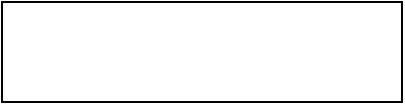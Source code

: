 <mxfile version="14.4.3" type="github"><diagram id="0rKQK3Qr-0jCW9UDkUmq" name="Page-1"><mxGraphModel dx="2066" dy="1074" grid="1" gridSize="10" guides="1" tooltips="1" connect="1" arrows="1" fold="1" page="1" pageScale="1" pageWidth="827" pageHeight="1169" math="0" shadow="0"><root><mxCell id="0"/><mxCell id="1" parent="0"/><mxCell id="X1Y3I26fxnVJpbbfZ5EA-2" value="" style="rounded=0;whiteSpace=wrap;html=1;" vertex="1" parent="1"><mxGeometry x="80" y="40" width="200" height="50" as="geometry"/></mxCell></root></mxGraphModel></diagram></mxfile>